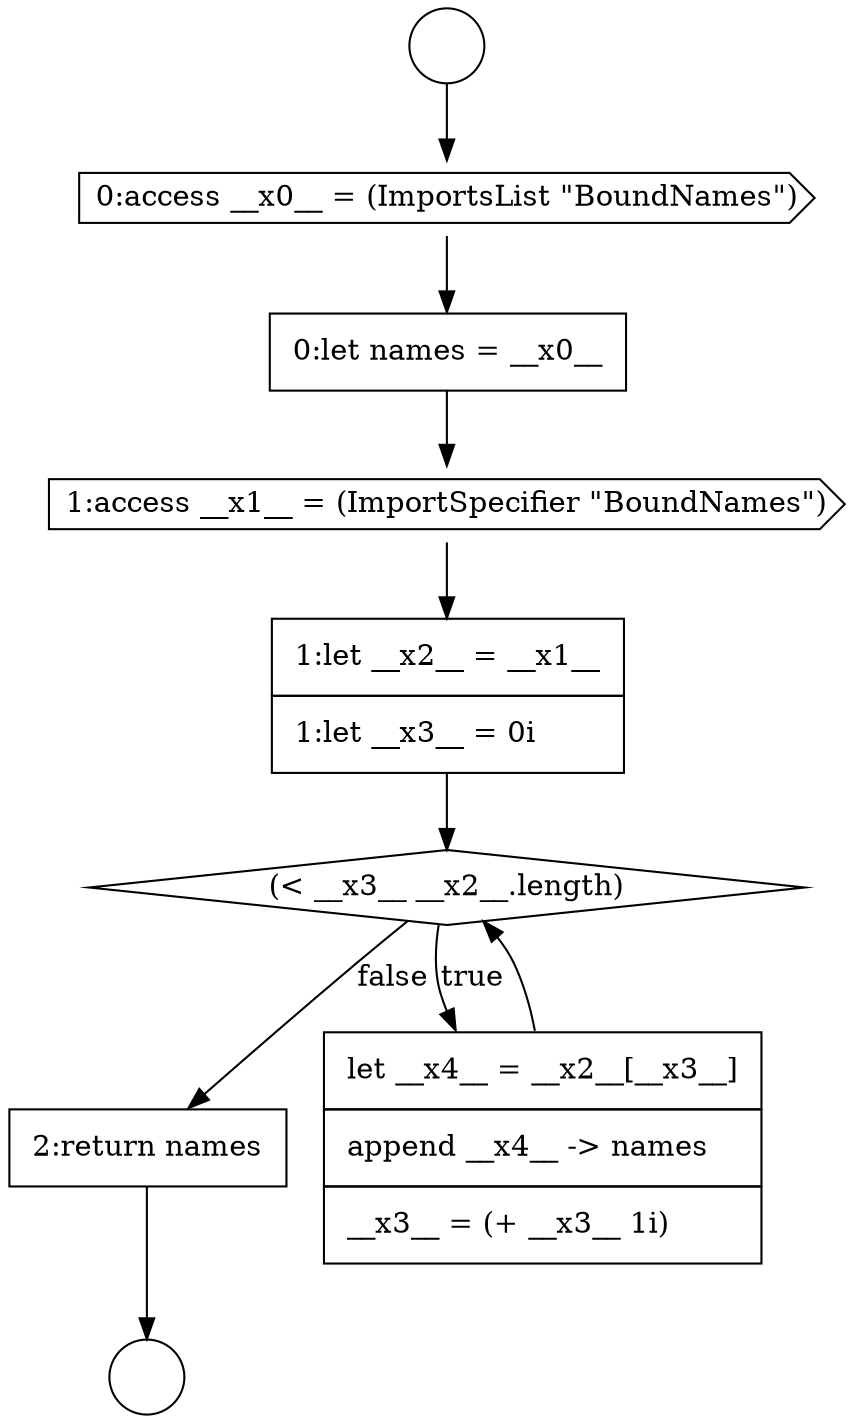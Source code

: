 digraph {
  node9909 [shape=circle label=" " color="black" fillcolor="white" style=filled]
  node9914 [shape=diamond, label=<<font color="black">(&lt; __x3__ __x2__.length)</font>> color="black" fillcolor="white" style=filled]
  node9910 [shape=cds, label=<<font color="black">0:access __x0__ = (ImportsList &quot;BoundNames&quot;)</font>> color="black" fillcolor="white" style=filled]
  node9913 [shape=none, margin=0, label=<<font color="black">
    <table border="0" cellborder="1" cellspacing="0" cellpadding="10">
      <tr><td align="left">1:let __x2__ = __x1__</td></tr>
      <tr><td align="left">1:let __x3__ = 0i</td></tr>
    </table>
  </font>> color="black" fillcolor="white" style=filled]
  node9916 [shape=none, margin=0, label=<<font color="black">
    <table border="0" cellborder="1" cellspacing="0" cellpadding="10">
      <tr><td align="left">2:return names</td></tr>
    </table>
  </font>> color="black" fillcolor="white" style=filled]
  node9911 [shape=none, margin=0, label=<<font color="black">
    <table border="0" cellborder="1" cellspacing="0" cellpadding="10">
      <tr><td align="left">0:let names = __x0__</td></tr>
    </table>
  </font>> color="black" fillcolor="white" style=filled]
  node9912 [shape=cds, label=<<font color="black">1:access __x1__ = (ImportSpecifier &quot;BoundNames&quot;)</font>> color="black" fillcolor="white" style=filled]
  node9908 [shape=circle label=" " color="black" fillcolor="white" style=filled]
  node9915 [shape=none, margin=0, label=<<font color="black">
    <table border="0" cellborder="1" cellspacing="0" cellpadding="10">
      <tr><td align="left">let __x4__ = __x2__[__x3__]</td></tr>
      <tr><td align="left">append __x4__ -&gt; names</td></tr>
      <tr><td align="left">__x3__ = (+ __x3__ 1i)</td></tr>
    </table>
  </font>> color="black" fillcolor="white" style=filled]
  node9912 -> node9913 [ color="black"]
  node9915 -> node9914 [ color="black"]
  node9916 -> node9909 [ color="black"]
  node9910 -> node9911 [ color="black"]
  node9913 -> node9914 [ color="black"]
  node9914 -> node9915 [label=<<font color="black">true</font>> color="black"]
  node9914 -> node9916 [label=<<font color="black">false</font>> color="black"]
  node9908 -> node9910 [ color="black"]
  node9911 -> node9912 [ color="black"]
}
